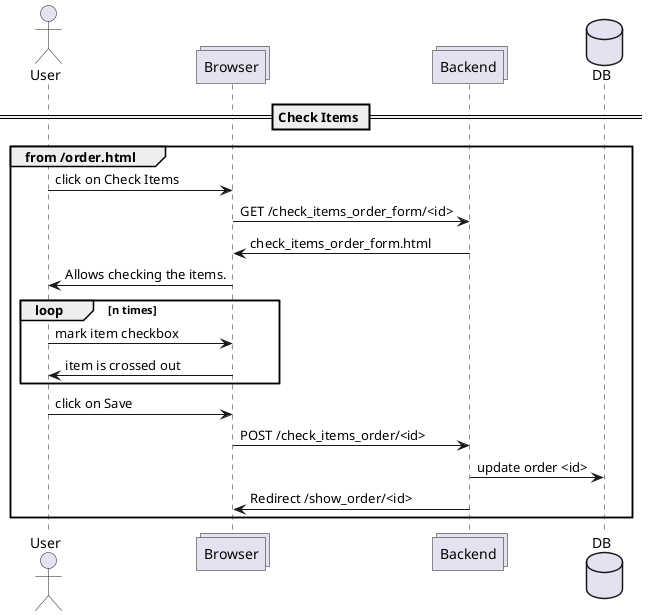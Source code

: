 @startuml
actor User
collections Browser
collections Backend
database DB

== Check Items ==
group from /order.html
User -> Browser : click on Check Items
Browser -> Backend: GET /check_items_order_form/<id>
Backend -> Browser : check_items_order_form.html
Browser -> User : Allows checking the items.
  loop n times
    User -> Browser : mark item checkbox
    Browser -> User : item is crossed out
  end
  User -> Browser : click on Save
  Browser -> Backend : POST /check_items_order/<id>
  Backend -> DB : update order <id>
  Backend -> Browser : Redirect /show_order/<id>
end
@enduml
